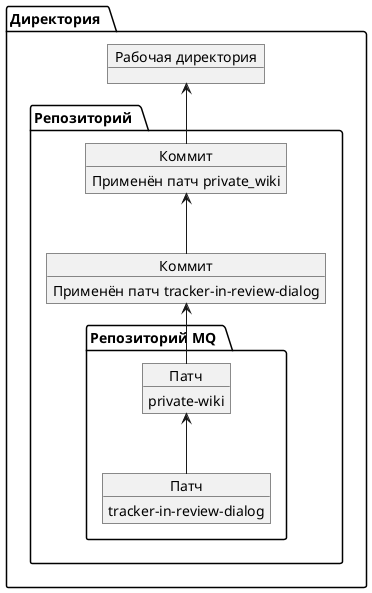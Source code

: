 @startuml
skinparam monochrome true

package "Директория  " {

object "Рабочая директория" as directory {

}

package "Репозиторий  " {

object "Коммит" as commit1 {
Применён патч tracker-in-review-dialog
}

object "Коммит" as commit2 {
Применён патч private_wiki
}

package "Репозиторий MQ  " {
object "Патч" as patch2 {
private-wiki
}
object "Патч" as patch1 {
tracker-in-review-dialog
}

}
}
}
patch1 -up-> patch2
patch2 -up-> commit1
commit1 -up-> commit2 
commit2 -up-> directory
@enduml